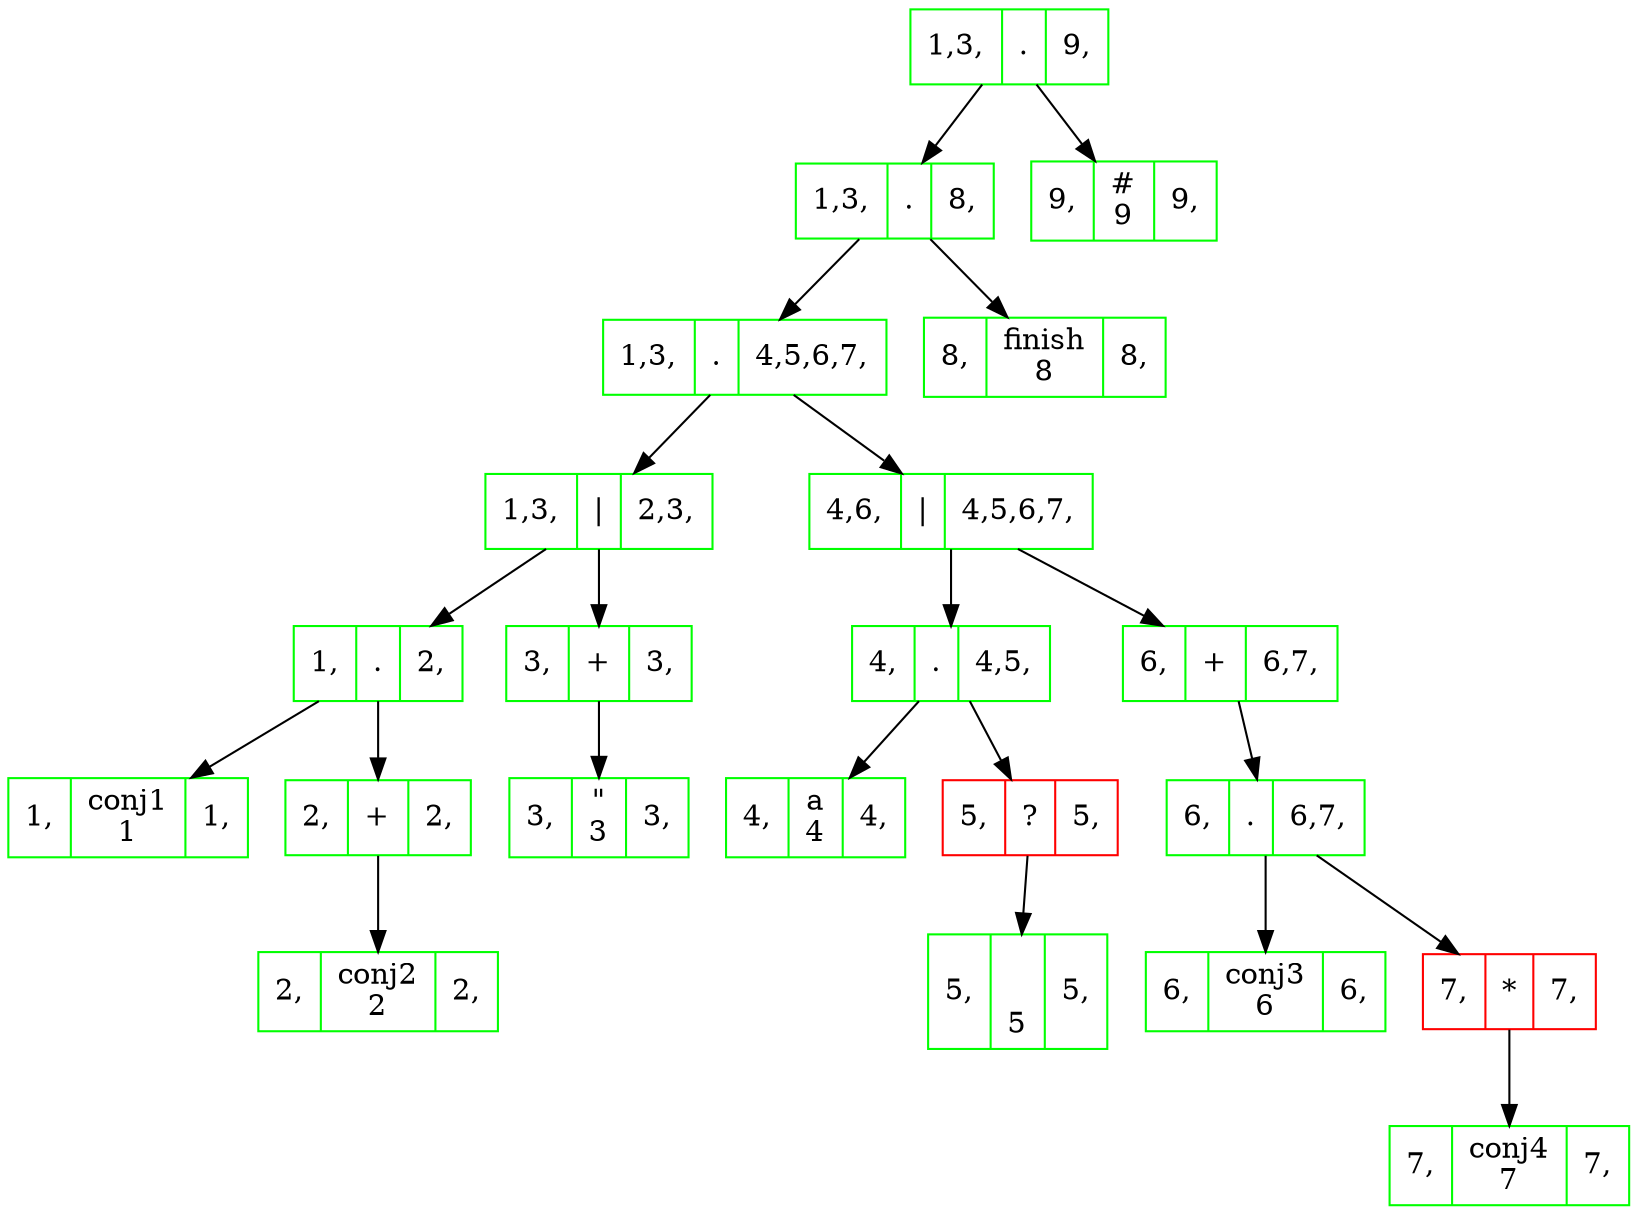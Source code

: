 digraph structs { 
node[shape = box]; 
node[shape = box, color = green]; 
Nodo1139293359[shape=record, label = "<f0> 1,3, | <f1>. | <f2> 9,"];
node[shape = box, color = green]; 
Nodo185451855[shape=record, label = "<f0> 1,3, | <f1>. | <f2> 8,"];
node[shape = box, color = green]; 
Nodo1458401443[shape=record, label = "<f0> 1,3, | <f1>. | <f2> 4,5,6,7,"];
node[shape = box, color = green]; 
Nodo1644422814[shape=record, label = "<f0> 1,3, | <f1>\| | <f2> 2,3,"];
node[shape = box, color = green]; 
Nodo1619833653[shape=record, label = "<f0> 1, | <f1>. | <f2> 2,"];
node[shape = box, color = green]; 
Nodo89007574[shape=record, label = "<f0> 1, | <f1>conj1\n1 | <f2> 1,"];
node[shape = box, color = green]; 
Nodo949695924[shape=record, label = "<f0> 2, | <f1>+ | <f2> 2,"];
node[shape = box, color = green]; 
Nodo1162941231[shape=record, label = "<f0> 2, | <f1>conj2\n2 | <f2> 2,"];
node[shape = box, color = green]; 
Nodo1078003115[shape=record, label = "<f0> 3, | <f1>+ | <f2> 3,"];
node[shape = box, color = green]; 
Nodo886434016[shape=record, label = "<f0> 3, | <f1>\"\n3 | <f2> 3,"];
node[shape = box, color = green]; 
Nodo1426214235[shape=record, label = "<f0> 4,6, | <f1>\| | <f2> 4,5,6,7,"];
node[shape = box, color = green]; 
Nodo411563199[shape=record, label = "<f0> 4, | <f1>. | <f2> 4,5,"];
node[shape = box, color = green]; 
Nodo1344525913[shape=record, label = "<f0> 4, | <f1>a\n4 | <f2> 4,"];
node[shape = box, color = red]; 
Nodo1261086293[shape=record, label = "<f0> 5, | <f1>? | <f2> 5,"];
node[shape = box, color = green]; 
Nodo210060030[shape=record, label = "<f0> 5, | <f1>\n\n5 | <f2> 5,"];
node[shape = box, color = green]; 
Nodo721448413[shape=record, label = "<f0> 6, | <f1>+ | <f2> 6,7,"];
node[shape = box, color = green]; 
Nodo1709176826[shape=record, label = "<f0> 6, | <f1>. | <f2> 6,7,"];
node[shape = box, color = green]; 
Nodo2069495066[shape=record, label = "<f0> 6, | <f1>conj3\n6 | <f2> 6,"];
node[shape = box, color = red]; 
Nodo1575866941[shape=record, label = "<f0> 7, | <f1>* | <f2> 7,"];
node[shape = box, color = green]; 
Nodo1965765336[shape=record, label = "<f0> 7, | <f1>conj4\n7 | <f2> 7,"];
node[shape = box, color = green]; 
Nodo1867606944[shape=record, label = "<f0> 8, | <f1>finish\n8 | <f2> 8,"];
node[shape = box, color = green]; 
Nodo1532291709[shape=record, label = "<f0> 9, | <f1>#\n9 | <f2> 9,"];

Nodo1139293359 -> Nodo185451855; 

Nodo1139293359 -> Nodo1532291709; 

Nodo185451855 -> Nodo1458401443; 

Nodo185451855 -> Nodo1867606944; 

Nodo1458401443 -> Nodo1644422814; 

Nodo1458401443 -> Nodo1426214235; 

Nodo1644422814 -> Nodo1619833653; 

Nodo1644422814 -> Nodo1078003115; 

Nodo1619833653 -> Nodo89007574; 

Nodo1619833653 -> Nodo949695924; 

Nodo949695924 -> Nodo1162941231; 

Nodo1078003115 -> Nodo886434016; 

Nodo1426214235 -> Nodo411563199; 

Nodo1426214235 -> Nodo721448413; 

Nodo411563199 -> Nodo1344525913; 

Nodo411563199 -> Nodo1261086293; 

Nodo1261086293 -> Nodo210060030; 

Nodo721448413 -> Nodo1709176826; 

Nodo1709176826 -> Nodo2069495066; 

Nodo1709176826 -> Nodo1575866941; 

Nodo1575866941 -> Nodo1965765336; 
}
